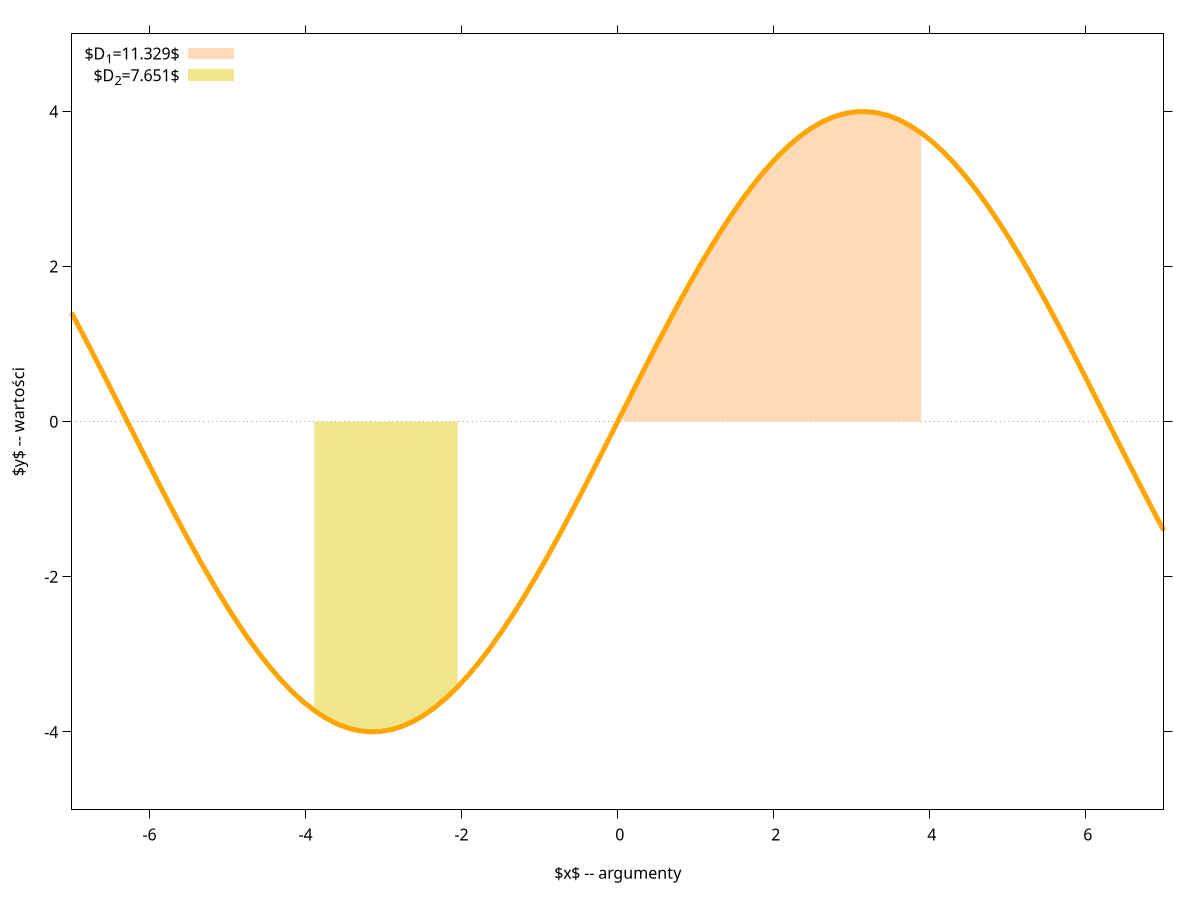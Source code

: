set terminal epslatex font 8 color colortext size 12cm,6cm
set output 'GNUwykres-gnuplottex-fig11.tex'
set xzeroaxis
set key top left
#set ylabel "{\\Large $y$ -- wartości}"
set ylabel "$y$ -- wartości"
set xlabel "$x$ -- argumenty"
set xrange[-7:7]
set yrange[-5:5]
set tics out
set xtics offset 0,0.25
set ytics offset 0.5,0
set size ratio 0.71
plot (x>=0 && x<=4)?4*sin(x/2):1/0 with filledcurve y1=0 lc rgb "#FFDAB9" t "$D_{1}=11.329$",(x>=-4 && x<=-2)?4*sin(x/2):1/0 with filledcurve y1=0 lc rgb "#F0E68C" t "$D_{2}=7.651$",4*sin(x/2) lc rgb "orange" lw 5 lt 1 t ""
